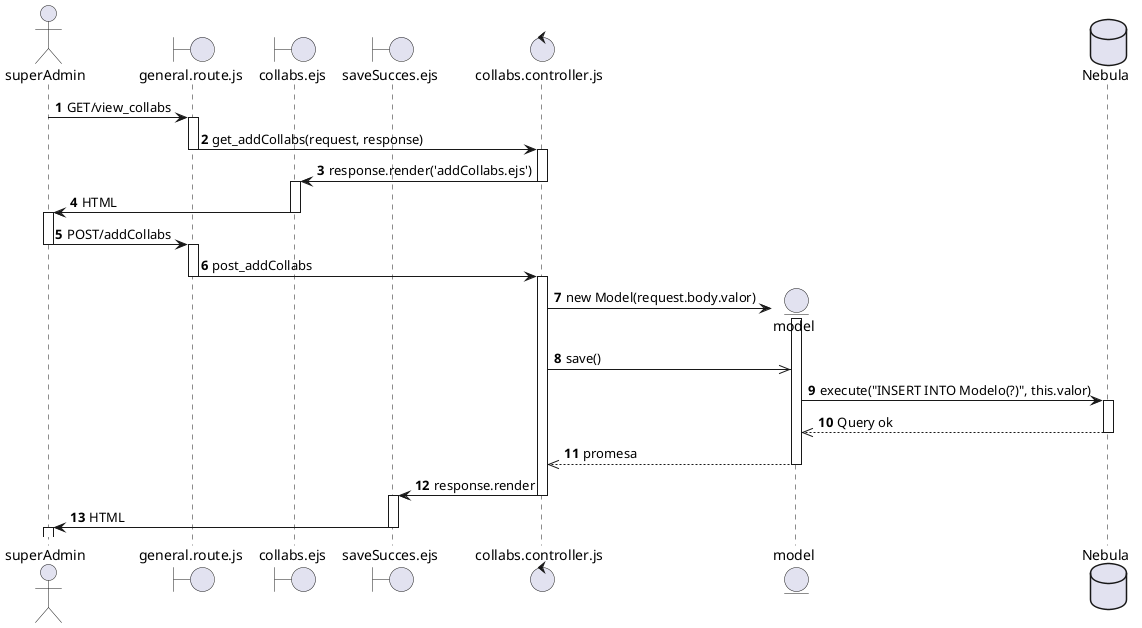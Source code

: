 @startuml REQ-29
autonumber
actor superAdmin
boundary general.route.js as collabsRoute
boundary collabs.ejs as CollabsView
boundary saveSucces.ejs as saveSucces
control collabs.controller.js as collabsController

superAdmin -> collabsRoute : GET/view_collabs
activate collabsRoute

collabsRoute -> collabsController: get_addCollabs(request, response)
deactivate collabsRoute
activate collabsController

collabsController -> CollabsView: response.render('addCollabs.ejs')
deactivate collabsController
activate CollabsView

CollabsView -> superAdmin: HTML
deactivate CollabsView
activate superAdmin

superAdmin -> collabsRoute: POST/addCollabs
deactivate superAdmin
activate collabsRoute

collabsRoute -> collabsController: post_addCollabs
deactivate collabsRoute
activate collabsController

create entity model
collabsController -> model: new Model(request.body.valor)
activate model

collabsController ->> model: save()

database Nebula as nebula

model -> nebula: execute("INSERT INTO Modelo(?)", this.valor)
activate nebula

nebula -->> model: Query ok
deactivate nebula

model -->> collabsController: promesa
deactivate model

collabsController -> saveSucces: response.render
deactivate collabsController
activate saveSucces

saveSucces -> superAdmin: HTML
deactivate saveSucces
activate superAdmin
deactivate superAdmin

@enduml